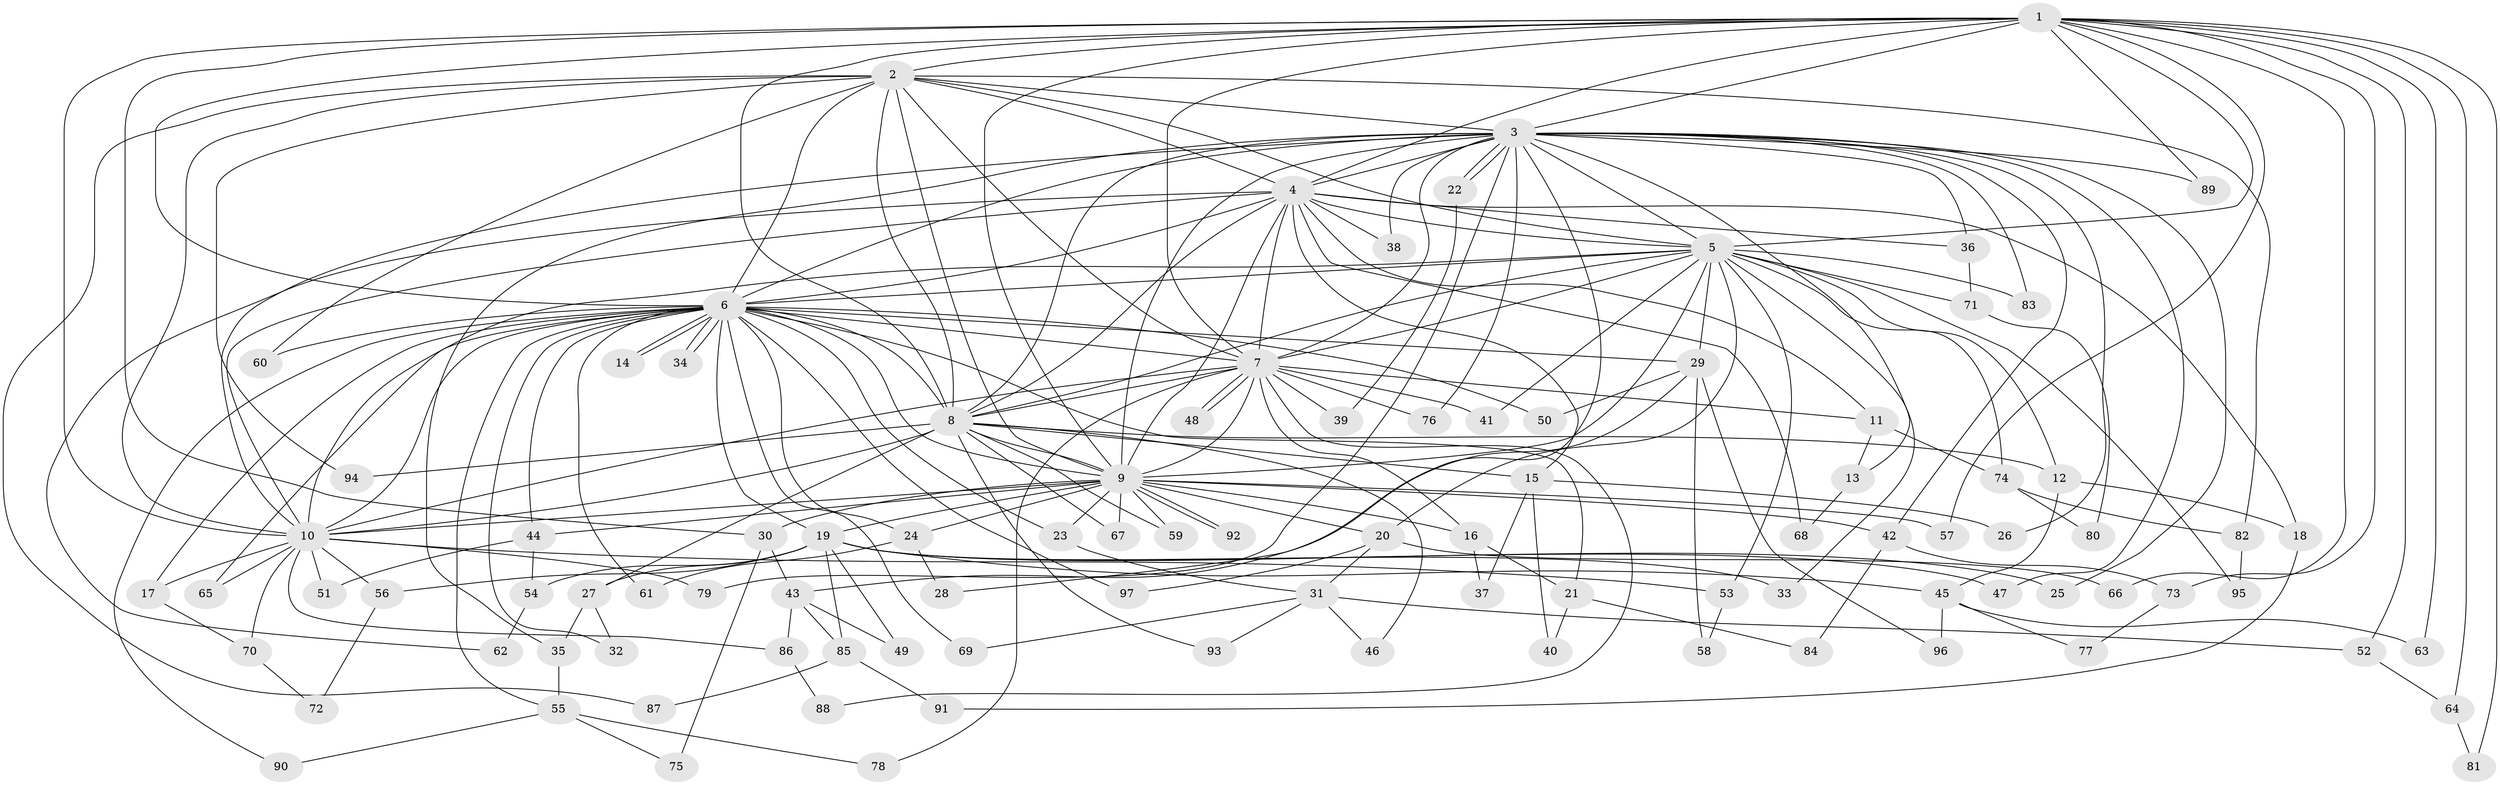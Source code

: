// coarse degree distribution, {25: 0.0136986301369863, 11: 0.0273972602739726, 21: 0.0136986301369863, 14: 0.0273972602739726, 17: 0.0136986301369863, 28: 0.0136986301369863, 19: 0.0136986301369863, 16: 0.0136986301369863, 4: 0.1095890410958904, 5: 0.1095890410958904, 3: 0.1643835616438356, 2: 0.4520547945205479, 7: 0.0136986301369863, 1: 0.0136986301369863}
// Generated by graph-tools (version 1.1) at 2025/23/03/03/25 07:23:36]
// undirected, 97 vertices, 219 edges
graph export_dot {
graph [start="1"]
  node [color=gray90,style=filled];
  1;
  2;
  3;
  4;
  5;
  6;
  7;
  8;
  9;
  10;
  11;
  12;
  13;
  14;
  15;
  16;
  17;
  18;
  19;
  20;
  21;
  22;
  23;
  24;
  25;
  26;
  27;
  28;
  29;
  30;
  31;
  32;
  33;
  34;
  35;
  36;
  37;
  38;
  39;
  40;
  41;
  42;
  43;
  44;
  45;
  46;
  47;
  48;
  49;
  50;
  51;
  52;
  53;
  54;
  55;
  56;
  57;
  58;
  59;
  60;
  61;
  62;
  63;
  64;
  65;
  66;
  67;
  68;
  69;
  70;
  71;
  72;
  73;
  74;
  75;
  76;
  77;
  78;
  79;
  80;
  81;
  82;
  83;
  84;
  85;
  86;
  87;
  88;
  89;
  90;
  91;
  92;
  93;
  94;
  95;
  96;
  97;
  1 -- 2;
  1 -- 3;
  1 -- 4;
  1 -- 5;
  1 -- 6;
  1 -- 7;
  1 -- 8;
  1 -- 9;
  1 -- 10;
  1 -- 30;
  1 -- 52;
  1 -- 57;
  1 -- 63;
  1 -- 64;
  1 -- 66;
  1 -- 73;
  1 -- 81;
  1 -- 89;
  2 -- 3;
  2 -- 4;
  2 -- 5;
  2 -- 6;
  2 -- 7;
  2 -- 8;
  2 -- 9;
  2 -- 10;
  2 -- 60;
  2 -- 82;
  2 -- 87;
  2 -- 94;
  3 -- 4;
  3 -- 5;
  3 -- 6;
  3 -- 7;
  3 -- 8;
  3 -- 9;
  3 -- 10;
  3 -- 13;
  3 -- 22;
  3 -- 22;
  3 -- 25;
  3 -- 26;
  3 -- 28;
  3 -- 35;
  3 -- 36;
  3 -- 38;
  3 -- 42;
  3 -- 47;
  3 -- 76;
  3 -- 79;
  3 -- 83;
  3 -- 89;
  4 -- 5;
  4 -- 6;
  4 -- 7;
  4 -- 8;
  4 -- 9;
  4 -- 10;
  4 -- 11;
  4 -- 15;
  4 -- 18;
  4 -- 36;
  4 -- 38;
  4 -- 62;
  4 -- 68;
  5 -- 6;
  5 -- 7;
  5 -- 8;
  5 -- 9;
  5 -- 10;
  5 -- 12;
  5 -- 20;
  5 -- 29;
  5 -- 33;
  5 -- 41;
  5 -- 53;
  5 -- 71;
  5 -- 74;
  5 -- 83;
  5 -- 95;
  6 -- 7;
  6 -- 8;
  6 -- 9;
  6 -- 10;
  6 -- 14;
  6 -- 14;
  6 -- 17;
  6 -- 19;
  6 -- 21;
  6 -- 23;
  6 -- 24;
  6 -- 29;
  6 -- 32;
  6 -- 34;
  6 -- 34;
  6 -- 44;
  6 -- 50;
  6 -- 55;
  6 -- 60;
  6 -- 61;
  6 -- 65;
  6 -- 69;
  6 -- 90;
  6 -- 97;
  7 -- 8;
  7 -- 9;
  7 -- 10;
  7 -- 11;
  7 -- 16;
  7 -- 39;
  7 -- 41;
  7 -- 48;
  7 -- 48;
  7 -- 76;
  7 -- 78;
  7 -- 88;
  8 -- 9;
  8 -- 10;
  8 -- 12;
  8 -- 15;
  8 -- 27;
  8 -- 46;
  8 -- 59;
  8 -- 67;
  8 -- 93;
  8 -- 94;
  9 -- 10;
  9 -- 16;
  9 -- 19;
  9 -- 20;
  9 -- 23;
  9 -- 24;
  9 -- 30;
  9 -- 42;
  9 -- 44;
  9 -- 57;
  9 -- 59;
  9 -- 67;
  9 -- 92;
  9 -- 92;
  10 -- 17;
  10 -- 51;
  10 -- 53;
  10 -- 56;
  10 -- 65;
  10 -- 70;
  10 -- 79;
  10 -- 86;
  11 -- 13;
  11 -- 74;
  12 -- 18;
  12 -- 45;
  13 -- 68;
  15 -- 26;
  15 -- 37;
  15 -- 40;
  16 -- 21;
  16 -- 37;
  17 -- 70;
  18 -- 91;
  19 -- 25;
  19 -- 27;
  19 -- 33;
  19 -- 45;
  19 -- 47;
  19 -- 49;
  19 -- 54;
  19 -- 56;
  19 -- 85;
  20 -- 31;
  20 -- 66;
  20 -- 97;
  21 -- 40;
  21 -- 84;
  22 -- 39;
  23 -- 31;
  24 -- 28;
  24 -- 61;
  27 -- 32;
  27 -- 35;
  29 -- 43;
  29 -- 50;
  29 -- 58;
  29 -- 96;
  30 -- 43;
  30 -- 75;
  31 -- 46;
  31 -- 52;
  31 -- 69;
  31 -- 93;
  35 -- 55;
  36 -- 71;
  42 -- 73;
  42 -- 84;
  43 -- 49;
  43 -- 85;
  43 -- 86;
  44 -- 51;
  44 -- 54;
  45 -- 63;
  45 -- 77;
  45 -- 96;
  52 -- 64;
  53 -- 58;
  54 -- 62;
  55 -- 75;
  55 -- 78;
  55 -- 90;
  56 -- 72;
  64 -- 81;
  70 -- 72;
  71 -- 80;
  73 -- 77;
  74 -- 80;
  74 -- 82;
  82 -- 95;
  85 -- 87;
  85 -- 91;
  86 -- 88;
}
